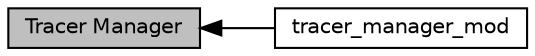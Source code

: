 digraph "Tracer Manager"
{
  edge [fontname="Helvetica",fontsize="10",labelfontname="Helvetica",labelfontsize="10"];
  node [fontname="Helvetica",fontsize="10",shape=box];
  rankdir=LR;
  Node2 [label="tracer_manager_mod",height=0.2,width=0.4,color="black", fillcolor="white", style="filled",URL="$group__tracer__manager__mod.html",tooltip="Code to manage the simple addition of tracers to the FMS code. This code keeps track of the numbers a..."];
  Node1 [label="Tracer Manager",height=0.2,width=0.4,color="black", fillcolor="grey75", style="filled", fontcolor="black",tooltip="Modules and associated files in the tracer_manager directory."];
  Node1->Node2 [shape=plaintext, dir="back", style="solid"];
}

